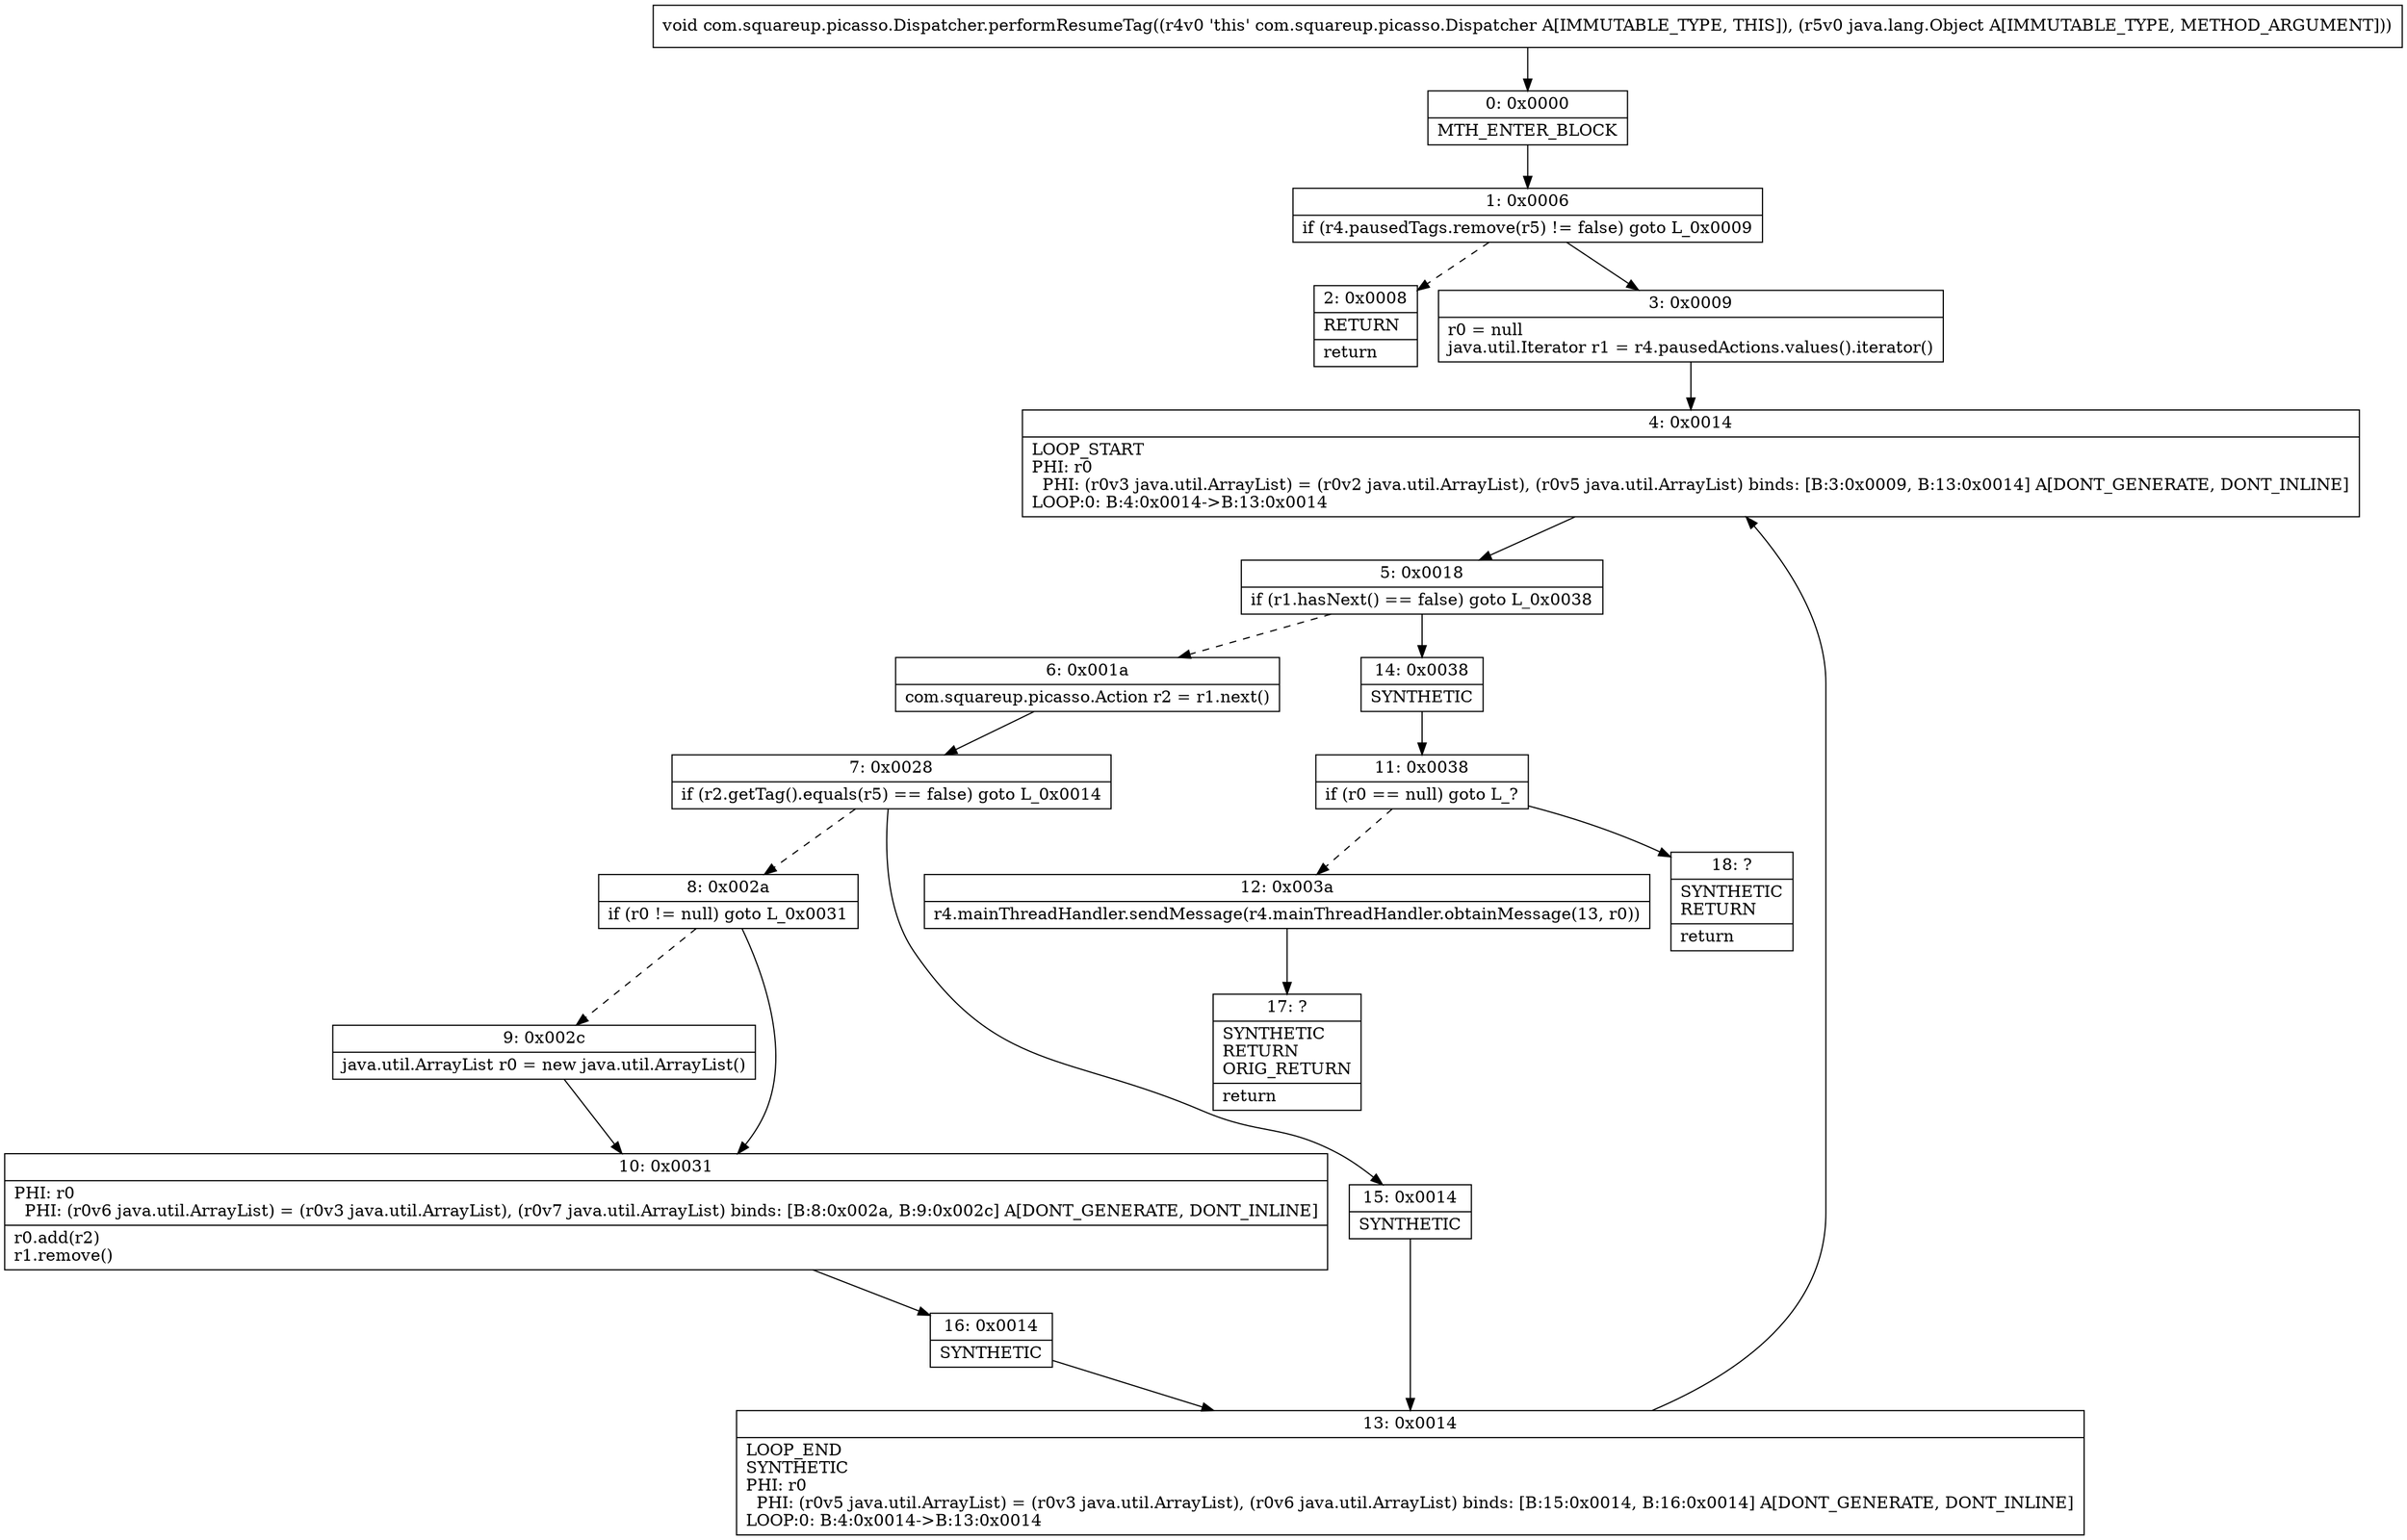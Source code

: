 digraph "CFG forcom.squareup.picasso.Dispatcher.performResumeTag(Ljava\/lang\/Object;)V" {
Node_0 [shape=record,label="{0\:\ 0x0000|MTH_ENTER_BLOCK\l}"];
Node_1 [shape=record,label="{1\:\ 0x0006|if (r4.pausedTags.remove(r5) != false) goto L_0x0009\l}"];
Node_2 [shape=record,label="{2\:\ 0x0008|RETURN\l|return\l}"];
Node_3 [shape=record,label="{3\:\ 0x0009|r0 = null\ljava.util.Iterator r1 = r4.pausedActions.values().iterator()\l}"];
Node_4 [shape=record,label="{4\:\ 0x0014|LOOP_START\lPHI: r0 \l  PHI: (r0v3 java.util.ArrayList) = (r0v2 java.util.ArrayList), (r0v5 java.util.ArrayList) binds: [B:3:0x0009, B:13:0x0014] A[DONT_GENERATE, DONT_INLINE]\lLOOP:0: B:4:0x0014\-\>B:13:0x0014\l}"];
Node_5 [shape=record,label="{5\:\ 0x0018|if (r1.hasNext() == false) goto L_0x0038\l}"];
Node_6 [shape=record,label="{6\:\ 0x001a|com.squareup.picasso.Action r2 = r1.next()\l}"];
Node_7 [shape=record,label="{7\:\ 0x0028|if (r2.getTag().equals(r5) == false) goto L_0x0014\l}"];
Node_8 [shape=record,label="{8\:\ 0x002a|if (r0 != null) goto L_0x0031\l}"];
Node_9 [shape=record,label="{9\:\ 0x002c|java.util.ArrayList r0 = new java.util.ArrayList()\l}"];
Node_10 [shape=record,label="{10\:\ 0x0031|PHI: r0 \l  PHI: (r0v6 java.util.ArrayList) = (r0v3 java.util.ArrayList), (r0v7 java.util.ArrayList) binds: [B:8:0x002a, B:9:0x002c] A[DONT_GENERATE, DONT_INLINE]\l|r0.add(r2)\lr1.remove()\l}"];
Node_11 [shape=record,label="{11\:\ 0x0038|if (r0 == null) goto L_?\l}"];
Node_12 [shape=record,label="{12\:\ 0x003a|r4.mainThreadHandler.sendMessage(r4.mainThreadHandler.obtainMessage(13, r0))\l}"];
Node_13 [shape=record,label="{13\:\ 0x0014|LOOP_END\lSYNTHETIC\lPHI: r0 \l  PHI: (r0v5 java.util.ArrayList) = (r0v3 java.util.ArrayList), (r0v6 java.util.ArrayList) binds: [B:15:0x0014, B:16:0x0014] A[DONT_GENERATE, DONT_INLINE]\lLOOP:0: B:4:0x0014\-\>B:13:0x0014\l}"];
Node_14 [shape=record,label="{14\:\ 0x0038|SYNTHETIC\l}"];
Node_15 [shape=record,label="{15\:\ 0x0014|SYNTHETIC\l}"];
Node_16 [shape=record,label="{16\:\ 0x0014|SYNTHETIC\l}"];
Node_17 [shape=record,label="{17\:\ ?|SYNTHETIC\lRETURN\lORIG_RETURN\l|return\l}"];
Node_18 [shape=record,label="{18\:\ ?|SYNTHETIC\lRETURN\l|return\l}"];
MethodNode[shape=record,label="{void com.squareup.picasso.Dispatcher.performResumeTag((r4v0 'this' com.squareup.picasso.Dispatcher A[IMMUTABLE_TYPE, THIS]), (r5v0 java.lang.Object A[IMMUTABLE_TYPE, METHOD_ARGUMENT])) }"];
MethodNode -> Node_0;
Node_0 -> Node_1;
Node_1 -> Node_2[style=dashed];
Node_1 -> Node_3;
Node_3 -> Node_4;
Node_4 -> Node_5;
Node_5 -> Node_6[style=dashed];
Node_5 -> Node_14;
Node_6 -> Node_7;
Node_7 -> Node_8[style=dashed];
Node_7 -> Node_15;
Node_8 -> Node_9[style=dashed];
Node_8 -> Node_10;
Node_9 -> Node_10;
Node_10 -> Node_16;
Node_11 -> Node_12[style=dashed];
Node_11 -> Node_18;
Node_12 -> Node_17;
Node_13 -> Node_4;
Node_14 -> Node_11;
Node_15 -> Node_13;
Node_16 -> Node_13;
}


